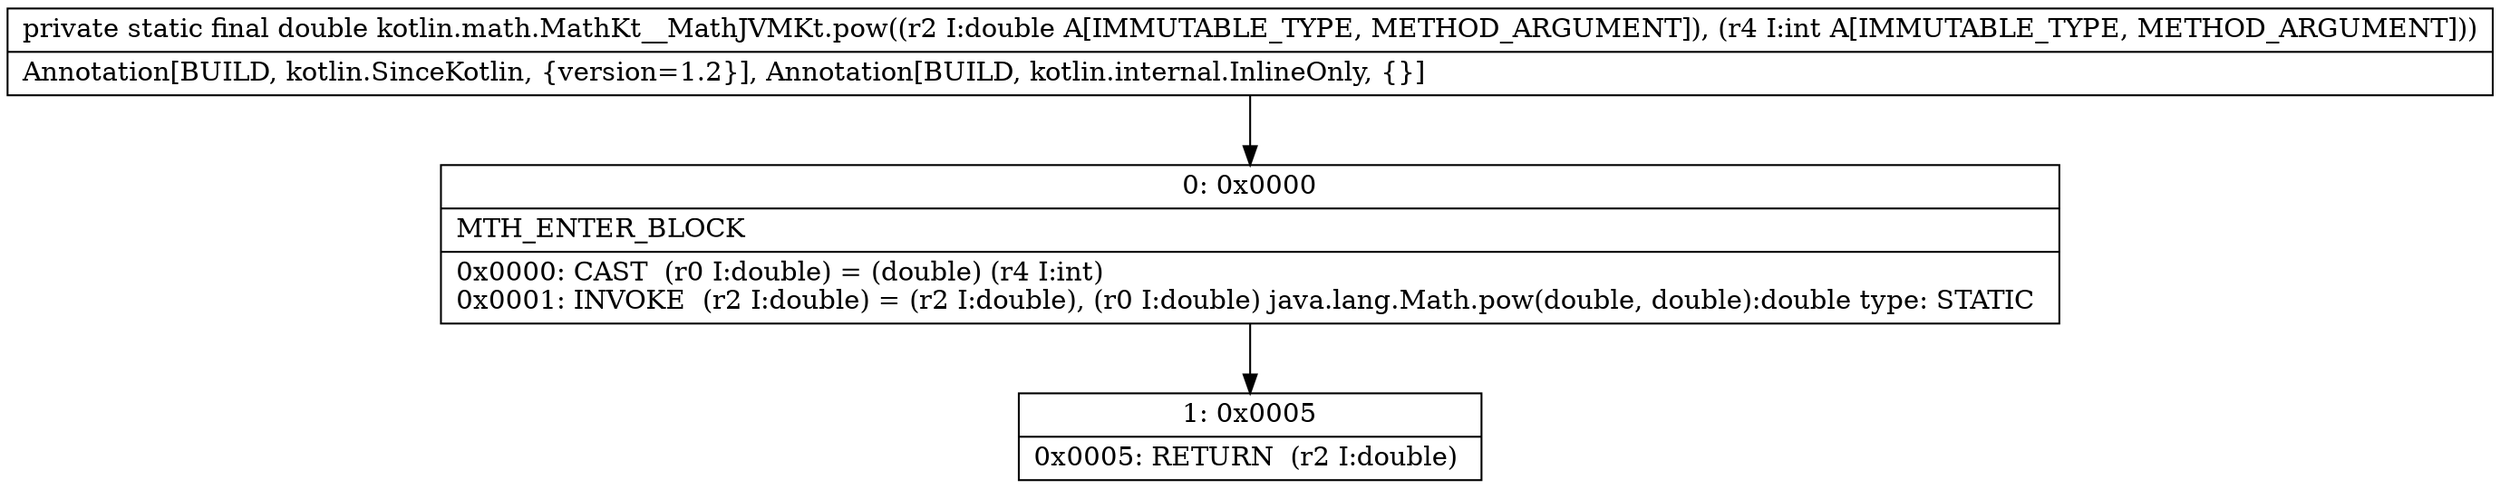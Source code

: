 digraph "CFG forkotlin.math.MathKt__MathJVMKt.pow(DI)D" {
Node_0 [shape=record,label="{0\:\ 0x0000|MTH_ENTER_BLOCK\l|0x0000: CAST  (r0 I:double) = (double) (r4 I:int) \l0x0001: INVOKE  (r2 I:double) = (r2 I:double), (r0 I:double) java.lang.Math.pow(double, double):double type: STATIC \l}"];
Node_1 [shape=record,label="{1\:\ 0x0005|0x0005: RETURN  (r2 I:double) \l}"];
MethodNode[shape=record,label="{private static final double kotlin.math.MathKt__MathJVMKt.pow((r2 I:double A[IMMUTABLE_TYPE, METHOD_ARGUMENT]), (r4 I:int A[IMMUTABLE_TYPE, METHOD_ARGUMENT]))  | Annotation[BUILD, kotlin.SinceKotlin, \{version=1.2\}], Annotation[BUILD, kotlin.internal.InlineOnly, \{\}]\l}"];
MethodNode -> Node_0;
Node_0 -> Node_1;
}

